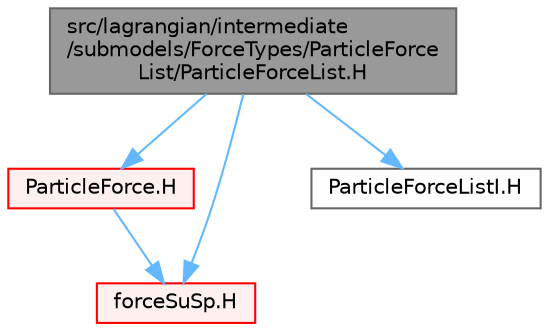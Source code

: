 digraph "src/lagrangian/intermediate/submodels/ForceTypes/ParticleForceList/ParticleForceList.H"
{
 // LATEX_PDF_SIZE
  bgcolor="transparent";
  edge [fontname=Helvetica,fontsize=10,labelfontname=Helvetica,labelfontsize=10];
  node [fontname=Helvetica,fontsize=10,shape=box,height=0.2,width=0.4];
  Node1 [id="Node000001",label="src/lagrangian/intermediate\l/submodels/ForceTypes/ParticleForce\lList/ParticleForceList.H",height=0.2,width=0.4,color="gray40", fillcolor="grey60", style="filled", fontcolor="black",tooltip=" "];
  Node1 -> Node2 [id="edge1_Node000001_Node000002",color="steelblue1",style="solid",tooltip=" "];
  Node2 [id="Node000002",label="ParticleForce.H",height=0.2,width=0.4,color="red", fillcolor="#FFF0F0", style="filled",URL="$ParticleForce_8H.html",tooltip=" "];
  Node2 -> Node134 [id="edge2_Node000002_Node000134",color="steelblue1",style="solid",tooltip=" "];
  Node134 [id="Node000134",label="forceSuSp.H",height=0.2,width=0.4,color="red", fillcolor="#FFF0F0", style="filled",URL="$forceSuSp_8H.html",tooltip=" "];
  Node1 -> Node134 [id="edge3_Node000001_Node000134",color="steelblue1",style="solid",tooltip=" "];
  Node1 -> Node345 [id="edge4_Node000001_Node000345",color="steelblue1",style="solid",tooltip=" "];
  Node345 [id="Node000345",label="ParticleForceListI.H",height=0.2,width=0.4,color="grey40", fillcolor="white", style="filled",URL="$ParticleForceListI_8H.html",tooltip=" "];
}
